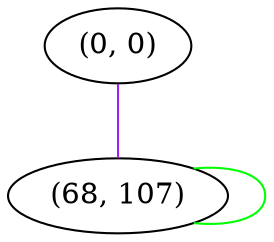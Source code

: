 graph "" {
"(0, 0)";
"(68, 107)";
"(0, 0)" -- "(68, 107)"  [color=purple, key=0, weight=4];
"(68, 107)" -- "(68, 107)"  [color=green, key=0, weight=2];
}
